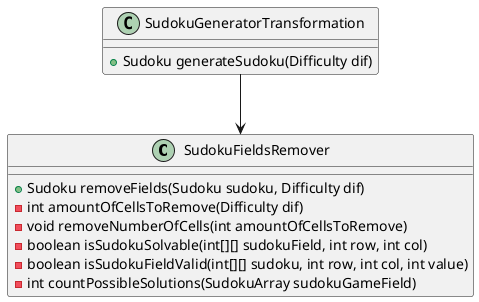 @startuml
class SudokuFieldsRemover {
   + Sudoku removeFields(Sudoku sudoku, Difficulty dif)
   - int amountOfCellsToRemove(Difficulty dif)
   - void removeNumberOfCells(int amountOfCellsToRemove)
   - boolean isSudokuSolvable(int[][] sudokuField, int row, int col)
   - boolean isSudokuFieldValid(int[][] sudoku, int row, int col, int value)
   - int countPossibleSolutions(SudokuArray sudokuGameField)
}

class SudokuGeneratorTransformation {
    + Sudoku generateSudoku(Difficulty dif)
}

SudokuGeneratorTransformation --> SudokuFieldsRemover
@enduml